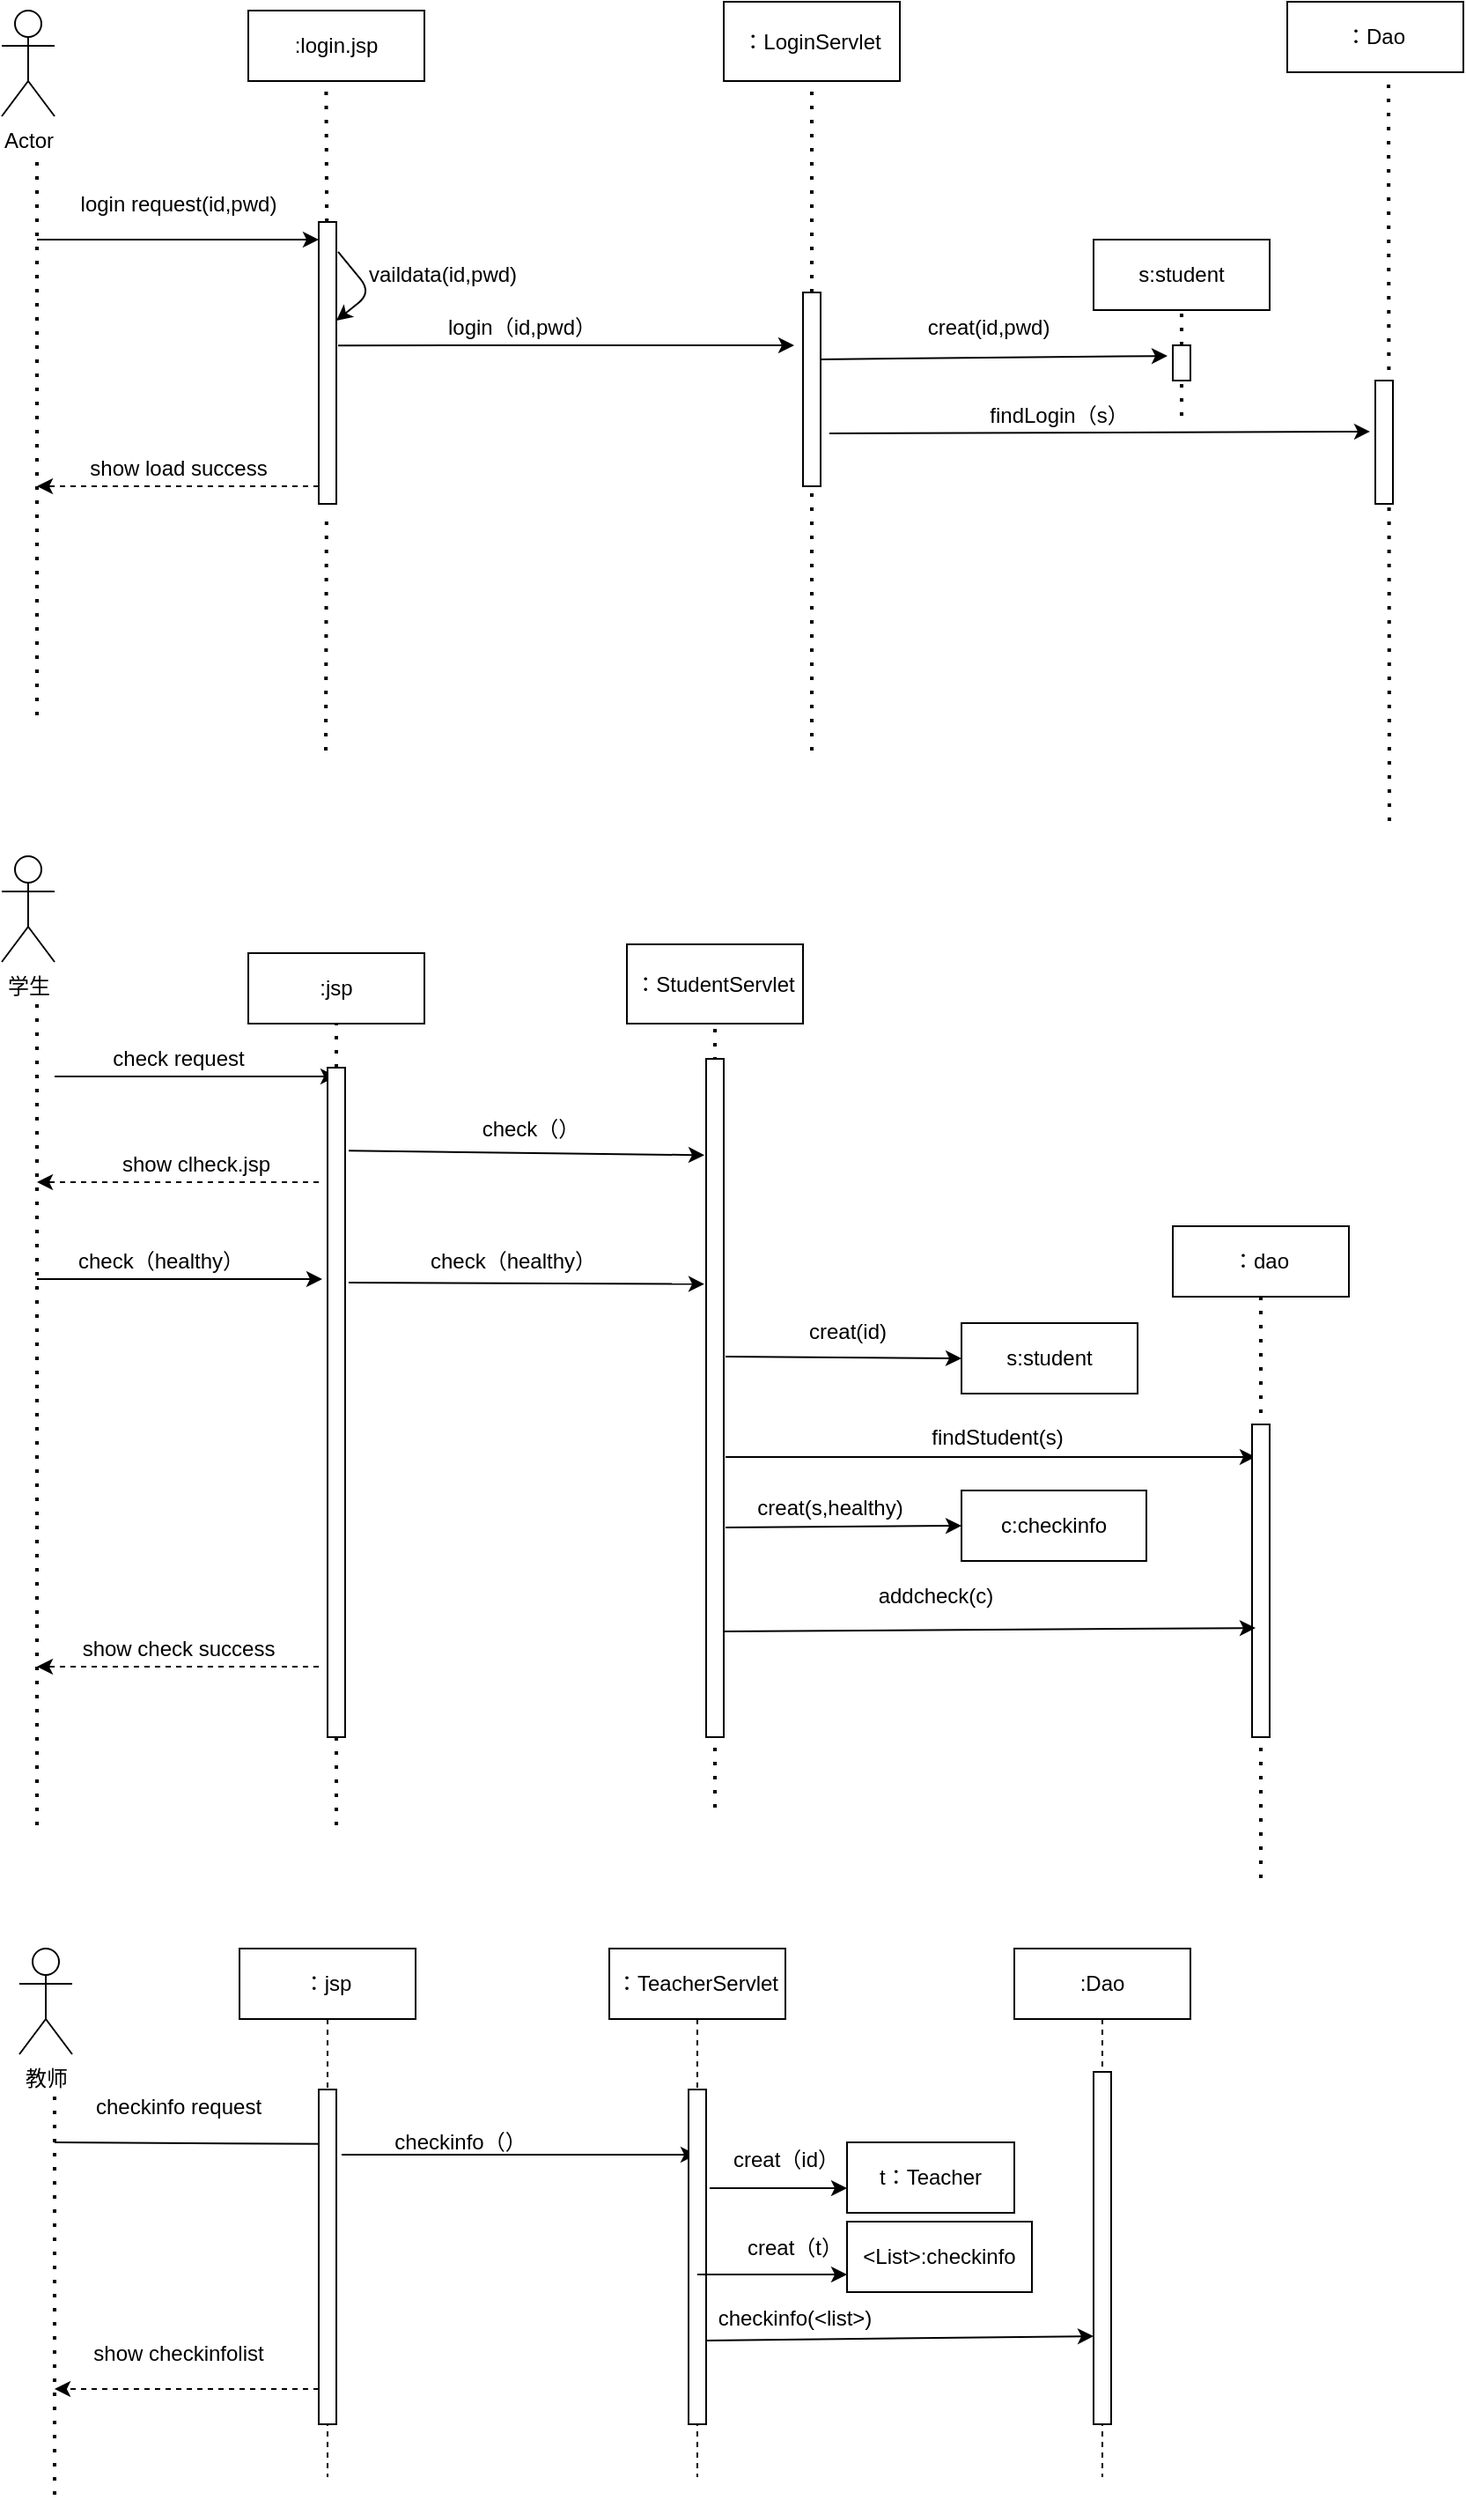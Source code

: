 <mxfile version="14.2.5" type="github">
  <diagram name="Page-1" id="9361dd3d-8414-5efd-6122-117bd74ce7a7">
    <mxGraphModel dx="2062" dy="831" grid="1" gridSize="10" guides="1" tooltips="1" connect="1" arrows="1" fold="1" page="0" pageScale="1.5" pageWidth="826" pageHeight="1169" background="#ffffff" math="0" shadow="0">
      <root>
        <mxCell id="0" />
        <mxCell id="1" parent="0" />
        <mxCell id="mQt6qqOViQYC4M6WfHK7-89" value="Actor" style="shape=umlActor;verticalLabelPosition=bottom;verticalAlign=top;html=1;outlineConnect=0;" parent="1" vertex="1">
          <mxGeometry x="-60" y="110" width="30" height="60" as="geometry" />
        </mxCell>
        <mxCell id="mQt6qqOViQYC4M6WfHK7-90" value=":login.jsp" style="rounded=0;whiteSpace=wrap;html=1;" parent="1" vertex="1">
          <mxGeometry x="80" y="110" width="100" height="40" as="geometry" />
        </mxCell>
        <mxCell id="mQt6qqOViQYC4M6WfHK7-91" value="：LoginServlet" style="rounded=0;whiteSpace=wrap;html=1;" parent="1" vertex="1">
          <mxGeometry x="350" y="105" width="100" height="45" as="geometry" />
        </mxCell>
        <mxCell id="mQt6qqOViQYC4M6WfHK7-93" value="：Dao" style="rounded=0;whiteSpace=wrap;html=1;" parent="1" vertex="1">
          <mxGeometry x="670" y="105" width="100" height="40" as="geometry" />
        </mxCell>
        <mxCell id="mQt6qqOViQYC4M6WfHK7-94" value="" style="endArrow=none;dashed=1;html=1;dashPattern=1 3;strokeWidth=2;" parent="1" edge="1">
          <mxGeometry width="50" height="50" relative="1" as="geometry">
            <mxPoint x="-40" y="510" as="sourcePoint" />
            <mxPoint x="-40" y="190" as="targetPoint" />
          </mxGeometry>
        </mxCell>
        <mxCell id="mQt6qqOViQYC4M6WfHK7-96" value="" style="endArrow=none;dashed=1;html=1;dashPattern=1 3;strokeWidth=2;entryX=0.442;entryY=1.05;entryDx=0;entryDy=0;entryPerimeter=0;" parent="1" source="mQt6qqOViQYC4M6WfHK7-123" target="mQt6qqOViQYC4M6WfHK7-90" edge="1">
          <mxGeometry width="50" height="50" relative="1" as="geometry">
            <mxPoint x="120" y="790" as="sourcePoint" />
            <mxPoint x="520" y="390" as="targetPoint" />
          </mxGeometry>
        </mxCell>
        <mxCell id="mQt6qqOViQYC4M6WfHK7-97" value="" style="endArrow=none;dashed=1;html=1;dashPattern=1 3;strokeWidth=2;entryX=0.5;entryY=1;entryDx=0;entryDy=0;" parent="1" source="mQt6qqOViQYC4M6WfHK7-126" target="mQt6qqOViQYC4M6WfHK7-91" edge="1">
          <mxGeometry width="50" height="50" relative="1" as="geometry">
            <mxPoint x="400" y="790" as="sourcePoint" />
            <mxPoint x="520" y="390" as="targetPoint" />
          </mxGeometry>
        </mxCell>
        <mxCell id="mQt6qqOViQYC4M6WfHK7-99" value="" style="endArrow=none;dashed=1;html=1;dashPattern=1 3;strokeWidth=2;entryX=0.575;entryY=1.083;entryDx=0;entryDy=0;entryPerimeter=0;" parent="1" target="mQt6qqOViQYC4M6WfHK7-93" edge="1">
          <mxGeometry width="50" height="50" relative="1" as="geometry">
            <mxPoint x="728" y="570" as="sourcePoint" />
            <mxPoint x="520" y="390" as="targetPoint" />
          </mxGeometry>
        </mxCell>
        <mxCell id="mQt6qqOViQYC4M6WfHK7-100" value="" style="endArrow=classic;html=1;" parent="1" edge="1">
          <mxGeometry width="50" height="50" relative="1" as="geometry">
            <mxPoint x="-40" y="240" as="sourcePoint" />
            <mxPoint x="120" y="240" as="targetPoint" />
          </mxGeometry>
        </mxCell>
        <mxCell id="mQt6qqOViQYC4M6WfHK7-101" value="login request(id,pwd)" style="text;html=1;align=center;verticalAlign=middle;resizable=0;points=[];autosize=1;" parent="1" vertex="1">
          <mxGeometry x="-25" y="210" width="130" height="20" as="geometry" />
        </mxCell>
        <mxCell id="mQt6qqOViQYC4M6WfHK7-102" value="" style="endArrow=classic;html=1;entryX=1;entryY=0.35;entryDx=0;entryDy=0;entryPerimeter=0;exitX=1.1;exitY=0.106;exitDx=0;exitDy=0;exitPerimeter=0;" parent="1" source="mQt6qqOViQYC4M6WfHK7-123" target="mQt6qqOViQYC4M6WfHK7-123" edge="1">
          <mxGeometry width="50" height="50" relative="1" as="geometry">
            <mxPoint x="125" y="250" as="sourcePoint" />
            <mxPoint x="405" y="250" as="targetPoint" />
            <Array as="points">
              <mxPoint x="150" y="270" />
            </Array>
          </mxGeometry>
        </mxCell>
        <mxCell id="mQt6qqOViQYC4M6WfHK7-106" value="" style="endArrow=classic;html=1;exitX=0.9;exitY=0.345;exitDx=0;exitDy=0;exitPerimeter=0;entryX=0.2;entryY=0.178;entryDx=0;entryDy=0;entryPerimeter=0;" parent="1" source="mQt6qqOViQYC4M6WfHK7-126" edge="1">
          <mxGeometry width="50" height="50" relative="1" as="geometry">
            <mxPoint x="400" y="300" as="sourcePoint" />
            <mxPoint x="602" y="306.02" as="targetPoint" />
          </mxGeometry>
        </mxCell>
        <mxCell id="mQt6qqOViQYC4M6WfHK7-108" value="creat(id,pwd)" style="text;html=1;align=center;verticalAlign=middle;resizable=0;points=[];autosize=1;" parent="1" vertex="1">
          <mxGeometry x="460" y="280" width="80" height="20" as="geometry" />
        </mxCell>
        <mxCell id="mQt6qqOViQYC4M6WfHK7-110" value="" style="endArrow=classic;html=1;dashed=1;" parent="1" edge="1">
          <mxGeometry width="50" height="50" relative="1" as="geometry">
            <mxPoint x="120" y="380" as="sourcePoint" />
            <mxPoint x="-40" y="380" as="targetPoint" />
          </mxGeometry>
        </mxCell>
        <mxCell id="mQt6qqOViQYC4M6WfHK7-112" value="show load success" style="text;html=1;align=center;verticalAlign=middle;resizable=0;points=[];autosize=1;" parent="1" vertex="1">
          <mxGeometry x="-20" y="360" width="120" height="20" as="geometry" />
        </mxCell>
        <mxCell id="mQt6qqOViQYC4M6WfHK7-113" value="" style="endArrow=classic;html=1;" parent="1" edge="1">
          <mxGeometry width="50" height="50" relative="1" as="geometry">
            <mxPoint x="-30" y="715" as="sourcePoint" />
            <mxPoint x="130" y="715" as="targetPoint" />
          </mxGeometry>
        </mxCell>
        <mxCell id="mQt6qqOViQYC4M6WfHK7-114" value="check request" style="text;html=1;align=center;verticalAlign=middle;resizable=0;points=[];autosize=1;" parent="1" vertex="1">
          <mxGeometry x="-5" y="695" width="90" height="20" as="geometry" />
        </mxCell>
        <mxCell id="mQt6qqOViQYC4M6WfHK7-121" value="" style="endArrow=classic;html=1;dashed=1;" parent="1" edge="1">
          <mxGeometry width="50" height="50" relative="1" as="geometry">
            <mxPoint x="120" y="775" as="sourcePoint" />
            <mxPoint x="-40" y="775" as="targetPoint" />
          </mxGeometry>
        </mxCell>
        <mxCell id="mQt6qqOViQYC4M6WfHK7-122" value="show clheck.jsp" style="text;html=1;align=center;verticalAlign=middle;resizable=0;points=[];autosize=1;" parent="1" vertex="1">
          <mxGeometry y="755" width="100" height="20" as="geometry" />
        </mxCell>
        <mxCell id="mQt6qqOViQYC4M6WfHK7-123" value="" style="rounded=0;whiteSpace=wrap;html=1;" parent="1" vertex="1">
          <mxGeometry x="120" y="230" width="10" height="160" as="geometry" />
        </mxCell>
        <mxCell id="mQt6qqOViQYC4M6WfHK7-124" value="" style="endArrow=none;dashed=1;html=1;dashPattern=1 3;strokeWidth=2;entryX=0.442;entryY=1.05;entryDx=0;entryDy=0;entryPerimeter=0;" parent="1" target="mQt6qqOViQYC4M6WfHK7-123" edge="1">
          <mxGeometry width="50" height="50" relative="1" as="geometry">
            <mxPoint x="124" y="530" as="sourcePoint" />
            <mxPoint x="123.04" y="173" as="targetPoint" />
          </mxGeometry>
        </mxCell>
        <mxCell id="mQt6qqOViQYC4M6WfHK7-126" value="" style="rounded=0;whiteSpace=wrap;html=1;" parent="1" vertex="1">
          <mxGeometry x="395" y="270" width="10" height="110" as="geometry" />
        </mxCell>
        <mxCell id="mQt6qqOViQYC4M6WfHK7-127" value="" style="endArrow=none;dashed=1;html=1;dashPattern=1 3;strokeWidth=2;entryX=0.5;entryY=1;entryDx=0;entryDy=0;" parent="1" target="mQt6qqOViQYC4M6WfHK7-126" edge="1">
          <mxGeometry width="50" height="50" relative="1" as="geometry">
            <mxPoint x="400" y="530" as="sourcePoint" />
            <mxPoint x="400" y="155" as="targetPoint" />
          </mxGeometry>
        </mxCell>
        <mxCell id="sYo3G2CRYCBXgcYGtEB9-1" value="vaildata(id,pwd)" style="text;html=1;align=center;verticalAlign=middle;resizable=0;points=[];autosize=1;" parent="1" vertex="1">
          <mxGeometry x="140" y="250" width="100" height="20" as="geometry" />
        </mxCell>
        <mxCell id="6HNqLcnaXFWSWInVASZA-1" value="" style="endArrow=classic;html=1;exitX=1.1;exitY=0.438;exitDx=0;exitDy=0;exitPerimeter=0;" parent="1" source="mQt6qqOViQYC4M6WfHK7-123" edge="1">
          <mxGeometry width="50" height="50" relative="1" as="geometry">
            <mxPoint x="490" y="500" as="sourcePoint" />
            <mxPoint x="390" y="300" as="targetPoint" />
          </mxGeometry>
        </mxCell>
        <mxCell id="6HNqLcnaXFWSWInVASZA-2" value="login（id,pwd）" style="text;html=1;align=center;verticalAlign=middle;resizable=0;points=[];autosize=1;" parent="1" vertex="1">
          <mxGeometry x="185" y="280" width="100" height="20" as="geometry" />
        </mxCell>
        <mxCell id="6HNqLcnaXFWSWInVASZA-3" value="s:student" style="rounded=0;whiteSpace=wrap;html=1;" parent="1" vertex="1">
          <mxGeometry x="560" y="240" width="100" height="40" as="geometry" />
        </mxCell>
        <mxCell id="6HNqLcnaXFWSWInVASZA-10" value="" style="endArrow=none;dashed=1;html=1;dashPattern=1 3;strokeWidth=2;entryX=0.5;entryY=1;entryDx=0;entryDy=0;" parent="1" source="6HNqLcnaXFWSWInVASZA-11" target="6HNqLcnaXFWSWInVASZA-3" edge="1">
          <mxGeometry width="50" height="50" relative="1" as="geometry">
            <mxPoint x="770" y="330" as="sourcePoint" />
            <mxPoint x="780" y="300" as="targetPoint" />
          </mxGeometry>
        </mxCell>
        <mxCell id="6HNqLcnaXFWSWInVASZA-11" value="" style="rounded=0;whiteSpace=wrap;html=1;" parent="1" vertex="1">
          <mxGeometry x="605" y="300" width="10" height="20" as="geometry" />
        </mxCell>
        <mxCell id="6HNqLcnaXFWSWInVASZA-12" value="" style="endArrow=none;dashed=1;html=1;dashPattern=1 3;strokeWidth=2;entryX=0.5;entryY=1;entryDx=0;entryDy=0;" parent="1" target="6HNqLcnaXFWSWInVASZA-11" edge="1">
          <mxGeometry width="50" height="50" relative="1" as="geometry">
            <mxPoint x="610" y="340" as="sourcePoint" />
            <mxPoint x="770" y="290" as="targetPoint" />
          </mxGeometry>
        </mxCell>
        <mxCell id="JgbQFsIiQovVRDPR55BB-2" value="" style="endArrow=classic;html=1;exitX=1.2;exitY=0.124;exitDx=0;exitDy=0;exitPerimeter=0;entryX=-0.1;entryY=0.142;entryDx=0;entryDy=0;entryPerimeter=0;" parent="1" source="mQt6qqOViQYC4M6WfHK7-130" target="Tq5dx7JwfgjTI1OsQHN2-11" edge="1">
          <mxGeometry width="50" height="50" relative="1" as="geometry">
            <mxPoint x="500" y="725" as="sourcePoint" />
            <mxPoint x="345" y="757" as="targetPoint" />
          </mxGeometry>
        </mxCell>
        <mxCell id="JgbQFsIiQovVRDPR55BB-3" value="check（）" style="text;html=1;align=center;verticalAlign=middle;resizable=0;points=[];autosize=1;" parent="1" vertex="1">
          <mxGeometry x="205" y="735" width="70" height="20" as="geometry" />
        </mxCell>
        <mxCell id="JgbQFsIiQovVRDPR55BB-11" value=":jsp" style="rounded=0;whiteSpace=wrap;html=1;" parent="1" vertex="1">
          <mxGeometry x="80" y="645" width="100" height="40" as="geometry" />
        </mxCell>
        <mxCell id="JgbQFsIiQovVRDPR55BB-12" value="：StudentServlet" style="rounded=0;whiteSpace=wrap;html=1;" parent="1" vertex="1">
          <mxGeometry x="295" y="640" width="100" height="45" as="geometry" />
        </mxCell>
        <mxCell id="JgbQFsIiQovVRDPR55BB-13" value="：dao" style="rounded=0;whiteSpace=wrap;html=1;" parent="1" vertex="1">
          <mxGeometry x="605" y="800" width="100" height="40" as="geometry" />
        </mxCell>
        <mxCell id="Tq5dx7JwfgjTI1OsQHN2-4" value="findLogin（s）" style="text;html=1;align=center;verticalAlign=middle;resizable=0;points=[];autosize=1;" vertex="1" parent="1">
          <mxGeometry x="495" y="330" width="90" height="20" as="geometry" />
        </mxCell>
        <mxCell id="Tq5dx7JwfgjTI1OsQHN2-5" value="学生" style="shape=umlActor;verticalLabelPosition=bottom;verticalAlign=top;html=1;outlineConnect=0;" vertex="1" parent="1">
          <mxGeometry x="-60" y="590" width="30" height="60" as="geometry" />
        </mxCell>
        <mxCell id="Tq5dx7JwfgjTI1OsQHN2-6" value="" style="endArrow=none;dashed=1;html=1;dashPattern=1 3;strokeWidth=2;" edge="1" parent="1">
          <mxGeometry width="50" height="50" relative="1" as="geometry">
            <mxPoint x="-40" y="1140" as="sourcePoint" />
            <mxPoint x="-40" y="670" as="targetPoint" />
          </mxGeometry>
        </mxCell>
        <mxCell id="Tq5dx7JwfgjTI1OsQHN2-7" value="" style="endArrow=none;dashed=1;html=1;dashPattern=1 3;strokeWidth=2;entryX=0.5;entryY=1;entryDx=0;entryDy=0;" edge="1" parent="1" source="mQt6qqOViQYC4M6WfHK7-130" target="JgbQFsIiQovVRDPR55BB-11">
          <mxGeometry width="50" height="50" relative="1" as="geometry">
            <mxPoint x="130" y="1140" as="sourcePoint" />
            <mxPoint x="610" y="770" as="targetPoint" />
          </mxGeometry>
        </mxCell>
        <mxCell id="mQt6qqOViQYC4M6WfHK7-130" value="" style="rounded=0;whiteSpace=wrap;html=1;" parent="1" vertex="1">
          <mxGeometry x="125" y="710" width="10" height="380" as="geometry" />
        </mxCell>
        <mxCell id="Tq5dx7JwfgjTI1OsQHN2-8" value="" style="endArrow=none;dashed=1;html=1;dashPattern=1 3;strokeWidth=2;entryX=0.5;entryY=1;entryDx=0;entryDy=0;" edge="1" parent="1" target="mQt6qqOViQYC4M6WfHK7-130">
          <mxGeometry width="50" height="50" relative="1" as="geometry">
            <mxPoint x="130" y="1140" as="sourcePoint" />
            <mxPoint x="130" y="685" as="targetPoint" />
          </mxGeometry>
        </mxCell>
        <mxCell id="Tq5dx7JwfgjTI1OsQHN2-10" value="" style="endArrow=none;dashed=1;html=1;dashPattern=1 3;strokeWidth=2;entryX=0.5;entryY=1;entryDx=0;entryDy=0;" edge="1" parent="1" target="JgbQFsIiQovVRDPR55BB-12">
          <mxGeometry width="50" height="50" relative="1" as="geometry">
            <mxPoint x="345" y="1130" as="sourcePoint" />
            <mxPoint x="610" y="760" as="targetPoint" />
            <Array as="points" />
          </mxGeometry>
        </mxCell>
        <mxCell id="Tq5dx7JwfgjTI1OsQHN2-11" value="" style="rounded=0;whiteSpace=wrap;html=1;" vertex="1" parent="1">
          <mxGeometry x="340" y="705" width="10" height="385" as="geometry" />
        </mxCell>
        <mxCell id="Tq5dx7JwfgjTI1OsQHN2-12" value="" style="endArrow=classic;html=1;" edge="1" parent="1">
          <mxGeometry width="50" height="50" relative="1" as="geometry">
            <mxPoint x="-40" y="830" as="sourcePoint" />
            <mxPoint x="122" y="830" as="targetPoint" />
          </mxGeometry>
        </mxCell>
        <mxCell id="Tq5dx7JwfgjTI1OsQHN2-13" value="check（healthy）" style="text;html=1;align=center;verticalAlign=middle;resizable=0;points=[];autosize=1;" vertex="1" parent="1">
          <mxGeometry x="-25" y="810" width="110" height="20" as="geometry" />
        </mxCell>
        <mxCell id="Tq5dx7JwfgjTI1OsQHN2-16" value="" style="endArrow=classic;html=1;entryX=-0.1;entryY=0.332;entryDx=0;entryDy=0;entryPerimeter=0;exitX=1.2;exitY=0.321;exitDx=0;exitDy=0;exitPerimeter=0;" edge="1" parent="1" source="mQt6qqOViQYC4M6WfHK7-130" target="Tq5dx7JwfgjTI1OsQHN2-11">
          <mxGeometry width="50" height="50" relative="1" as="geometry">
            <mxPoint x="150" y="910" as="sourcePoint" />
            <mxPoint x="640" y="860" as="targetPoint" />
          </mxGeometry>
        </mxCell>
        <mxCell id="Tq5dx7JwfgjTI1OsQHN2-17" value="check（healthy）" style="text;html=1;align=center;verticalAlign=middle;resizable=0;points=[];autosize=1;" vertex="1" parent="1">
          <mxGeometry x="175" y="810" width="110" height="20" as="geometry" />
        </mxCell>
        <mxCell id="Tq5dx7JwfgjTI1OsQHN2-18" value="" style="rounded=0;whiteSpace=wrap;html=1;" vertex="1" parent="1">
          <mxGeometry x="720" y="320" width="10" height="70" as="geometry" />
        </mxCell>
        <mxCell id="Tq5dx7JwfgjTI1OsQHN2-20" value="" style="endArrow=classic;html=1;entryX=-0.3;entryY=0.414;entryDx=0;entryDy=0;entryPerimeter=0;" edge="1" parent="1" target="Tq5dx7JwfgjTI1OsQHN2-18">
          <mxGeometry width="50" height="50" relative="1" as="geometry">
            <mxPoint x="410" y="350" as="sourcePoint" />
            <mxPoint x="580" y="380" as="targetPoint" />
          </mxGeometry>
        </mxCell>
        <mxCell id="Tq5dx7JwfgjTI1OsQHN2-22" value="creat(id)" style="text;html=1;align=center;verticalAlign=middle;resizable=0;points=[];autosize=1;" vertex="1" parent="1">
          <mxGeometry x="390" y="850" width="60" height="20" as="geometry" />
        </mxCell>
        <mxCell id="Tq5dx7JwfgjTI1OsQHN2-23" value="s:student" style="rounded=0;whiteSpace=wrap;html=1;" vertex="1" parent="1">
          <mxGeometry x="485" y="855" width="100" height="40" as="geometry" />
        </mxCell>
        <mxCell id="Tq5dx7JwfgjTI1OsQHN2-26" value="" style="endArrow=classic;html=1;exitX=1.1;exitY=0.439;exitDx=0;exitDy=0;exitPerimeter=0;entryX=0;entryY=0.5;entryDx=0;entryDy=0;" edge="1" parent="1" source="Tq5dx7JwfgjTI1OsQHN2-11" target="Tq5dx7JwfgjTI1OsQHN2-23">
          <mxGeometry width="50" height="50" relative="1" as="geometry">
            <mxPoint x="590" y="610" as="sourcePoint" />
            <mxPoint x="530" y="768" as="targetPoint" />
          </mxGeometry>
        </mxCell>
        <mxCell id="Tq5dx7JwfgjTI1OsQHN2-28" value="" style="endArrow=classic;html=1;entryX=0.2;entryY=0.104;entryDx=0;entryDy=0;entryPerimeter=0;" edge="1" parent="1" target="Tq5dx7JwfgjTI1OsQHN2-30">
          <mxGeometry width="50" height="50" relative="1" as="geometry">
            <mxPoint x="351" y="931" as="sourcePoint" />
            <mxPoint x="630" y="943" as="targetPoint" />
          </mxGeometry>
        </mxCell>
        <mxCell id="Tq5dx7JwfgjTI1OsQHN2-29" value="" style="endArrow=none;dashed=1;html=1;dashPattern=1 3;strokeWidth=2;entryX=0.5;entryY=1;entryDx=0;entryDy=0;" edge="1" parent="1" target="JgbQFsIiQovVRDPR55BB-13">
          <mxGeometry width="50" height="50" relative="1" as="geometry">
            <mxPoint x="655" y="1170" as="sourcePoint" />
            <mxPoint x="640" y="830" as="targetPoint" />
          </mxGeometry>
        </mxCell>
        <mxCell id="Tq5dx7JwfgjTI1OsQHN2-30" value="" style="rounded=0;whiteSpace=wrap;html=1;" vertex="1" parent="1">
          <mxGeometry x="650" y="912.5" width="10" height="177.5" as="geometry" />
        </mxCell>
        <mxCell id="Tq5dx7JwfgjTI1OsQHN2-31" value="findStudent(s)" style="text;html=1;align=center;verticalAlign=middle;resizable=0;points=[];autosize=1;" vertex="1" parent="1">
          <mxGeometry x="460" y="910" width="90" height="20" as="geometry" />
        </mxCell>
        <mxCell id="Tq5dx7JwfgjTI1OsQHN2-33" value="" style="endArrow=classic;html=1;exitX=1.1;exitY=0.691;exitDx=0;exitDy=0;exitPerimeter=0;entryX=0;entryY=0.5;entryDx=0;entryDy=0;" edge="1" parent="1" source="Tq5dx7JwfgjTI1OsQHN2-11">
          <mxGeometry width="50" height="50" relative="1" as="geometry">
            <mxPoint x="590" y="910" as="sourcePoint" />
            <mxPoint x="485" y="970" as="targetPoint" />
          </mxGeometry>
        </mxCell>
        <mxCell id="Tq5dx7JwfgjTI1OsQHN2-34" value="c:checkinfo" style="rounded=0;whiteSpace=wrap;html=1;" vertex="1" parent="1">
          <mxGeometry x="485" y="950" width="105" height="40" as="geometry" />
        </mxCell>
        <mxCell id="Tq5dx7JwfgjTI1OsQHN2-35" value="creat(s,healthy)" style="text;html=1;align=center;verticalAlign=middle;resizable=0;points=[];autosize=1;" vertex="1" parent="1">
          <mxGeometry x="360" y="950" width="100" height="20" as="geometry" />
        </mxCell>
        <mxCell id="Tq5dx7JwfgjTI1OsQHN2-36" value="" style="endArrow=classic;html=1;exitX=1;exitY=0.844;exitDx=0;exitDy=0;exitPerimeter=0;entryX=0.2;entryY=0.651;entryDx=0;entryDy=0;entryPerimeter=0;" edge="1" parent="1" source="Tq5dx7JwfgjTI1OsQHN2-11" target="Tq5dx7JwfgjTI1OsQHN2-30">
          <mxGeometry width="50" height="50" relative="1" as="geometry">
            <mxPoint x="590" y="810" as="sourcePoint" />
            <mxPoint x="640" y="760" as="targetPoint" />
          </mxGeometry>
        </mxCell>
        <mxCell id="Tq5dx7JwfgjTI1OsQHN2-37" value="addcheck(c)" style="text;html=1;align=center;verticalAlign=middle;resizable=0;points=[];autosize=1;" vertex="1" parent="1">
          <mxGeometry x="430" y="1000" width="80" height="20" as="geometry" />
        </mxCell>
        <mxCell id="Tq5dx7JwfgjTI1OsQHN2-41" value="" style="endArrow=classic;html=1;dashed=1;" edge="1" parent="1">
          <mxGeometry width="50" height="50" relative="1" as="geometry">
            <mxPoint x="120" y="1050" as="sourcePoint" />
            <mxPoint x="-40" y="1050" as="targetPoint" />
          </mxGeometry>
        </mxCell>
        <mxCell id="Tq5dx7JwfgjTI1OsQHN2-42" value="show check success" style="text;html=1;align=center;verticalAlign=middle;resizable=0;points=[];autosize=1;" vertex="1" parent="1">
          <mxGeometry x="-20" y="1030" width="120" height="20" as="geometry" />
        </mxCell>
        <mxCell id="Tq5dx7JwfgjTI1OsQHN2-43" value="教师" style="shape=umlActor;verticalLabelPosition=bottom;verticalAlign=top;html=1;outlineConnect=0;" vertex="1" parent="1">
          <mxGeometry x="-50" y="1210" width="30" height="60" as="geometry" />
        </mxCell>
        <mxCell id="Tq5dx7JwfgjTI1OsQHN2-44" value="" style="endArrow=none;dashed=1;html=1;dashPattern=1 3;strokeWidth=2;" edge="1" parent="1">
          <mxGeometry width="50" height="50" relative="1" as="geometry">
            <mxPoint x="-30" y="1520" as="sourcePoint" />
            <mxPoint x="-30" y="1290" as="targetPoint" />
          </mxGeometry>
        </mxCell>
        <mxCell id="Tq5dx7JwfgjTI1OsQHN2-45" value="：jsp" style="shape=umlLifeline;perimeter=lifelinePerimeter;whiteSpace=wrap;html=1;container=1;collapsible=0;recursiveResize=0;outlineConnect=0;" vertex="1" parent="1">
          <mxGeometry x="75" y="1210" width="100" height="300" as="geometry" />
        </mxCell>
        <mxCell id="Tq5dx7JwfgjTI1OsQHN2-46" value="：TeacherServlet" style="shape=umlLifeline;perimeter=lifelinePerimeter;whiteSpace=wrap;html=1;container=1;collapsible=0;recursiveResize=0;outlineConnect=0;" vertex="1" parent="1">
          <mxGeometry x="285" y="1210" width="100" height="300" as="geometry" />
        </mxCell>
        <mxCell id="Tq5dx7JwfgjTI1OsQHN2-47" value=":Dao" style="shape=umlLifeline;perimeter=lifelinePerimeter;whiteSpace=wrap;html=1;container=1;collapsible=0;recursiveResize=0;outlineConnect=0;" vertex="1" parent="1">
          <mxGeometry x="515" y="1210" width="100" height="300" as="geometry" />
        </mxCell>
        <mxCell id="Tq5dx7JwfgjTI1OsQHN2-57" value="" style="rounded=0;whiteSpace=wrap;html=1;" vertex="1" parent="Tq5dx7JwfgjTI1OsQHN2-47">
          <mxGeometry x="45" y="70" width="10" height="200" as="geometry" />
        </mxCell>
        <mxCell id="Tq5dx7JwfgjTI1OsQHN2-48" value="" style="endArrow=classic;html=1;entryX=1;entryY=0.163;entryDx=0;entryDy=0;entryPerimeter=0;" edge="1" parent="1" target="Tq5dx7JwfgjTI1OsQHN2-49">
          <mxGeometry width="50" height="50" relative="1" as="geometry">
            <mxPoint x="-30" y="1320" as="sourcePoint" />
            <mxPoint x="60" y="1390" as="targetPoint" />
          </mxGeometry>
        </mxCell>
        <mxCell id="Tq5dx7JwfgjTI1OsQHN2-49" value="" style="rounded=0;whiteSpace=wrap;html=1;" vertex="1" parent="1">
          <mxGeometry x="120" y="1290" width="10" height="190" as="geometry" />
        </mxCell>
        <mxCell id="Tq5dx7JwfgjTI1OsQHN2-50" value="checkinfo request" style="text;html=1;align=center;verticalAlign=middle;resizable=0;points=[];autosize=1;" vertex="1" parent="1">
          <mxGeometry x="-15" y="1290" width="110" height="20" as="geometry" />
        </mxCell>
        <mxCell id="Tq5dx7JwfgjTI1OsQHN2-51" value="" style="endArrow=classic;html=1;exitX=1.3;exitY=0.195;exitDx=0;exitDy=0;exitPerimeter=0;" edge="1" parent="1" source="Tq5dx7JwfgjTI1OsQHN2-49" target="Tq5dx7JwfgjTI1OsQHN2-46">
          <mxGeometry width="50" height="50" relative="1" as="geometry">
            <mxPoint x="590" y="1330" as="sourcePoint" />
            <mxPoint x="640" y="1280" as="targetPoint" />
          </mxGeometry>
        </mxCell>
        <mxCell id="Tq5dx7JwfgjTI1OsQHN2-52" value="" style="rounded=0;whiteSpace=wrap;html=1;" vertex="1" parent="1">
          <mxGeometry x="330" y="1290" width="10" height="190" as="geometry" />
        </mxCell>
        <mxCell id="Tq5dx7JwfgjTI1OsQHN2-53" value="checkinfo（）" style="text;html=1;align=center;verticalAlign=middle;resizable=0;points=[];autosize=1;" vertex="1" parent="1">
          <mxGeometry x="155" y="1310" width="90" height="20" as="geometry" />
        </mxCell>
        <mxCell id="Tq5dx7JwfgjTI1OsQHN2-54" value="t：Teacher" style="rounded=0;whiteSpace=wrap;html=1;" vertex="1" parent="1">
          <mxGeometry x="420" y="1320" width="95" height="40" as="geometry" />
        </mxCell>
        <mxCell id="Tq5dx7JwfgjTI1OsQHN2-55" value="" style="endArrow=classic;html=1;exitX=1.2;exitY=0.295;exitDx=0;exitDy=0;exitPerimeter=0;" edge="1" parent="1" source="Tq5dx7JwfgjTI1OsQHN2-52">
          <mxGeometry width="50" height="50" relative="1" as="geometry">
            <mxPoint x="590" y="1330" as="sourcePoint" />
            <mxPoint x="420" y="1346" as="targetPoint" />
          </mxGeometry>
        </mxCell>
        <mxCell id="Tq5dx7JwfgjTI1OsQHN2-56" value="creat（id）" style="text;html=1;align=center;verticalAlign=middle;resizable=0;points=[];autosize=1;" vertex="1" parent="1">
          <mxGeometry x="345" y="1320" width="80" height="20" as="geometry" />
        </mxCell>
        <mxCell id="Tq5dx7JwfgjTI1OsQHN2-58" value="&amp;lt;List&amp;gt;:checkinfo" style="rounded=0;whiteSpace=wrap;html=1;" vertex="1" parent="1">
          <mxGeometry x="420" y="1365" width="105" height="40" as="geometry" />
        </mxCell>
        <mxCell id="Tq5dx7JwfgjTI1OsQHN2-59" value="creat（t）" style="text;html=1;align=center;verticalAlign=middle;resizable=0;points=[];autosize=1;" vertex="1" parent="1">
          <mxGeometry x="355" y="1370" width="70" height="20" as="geometry" />
        </mxCell>
        <mxCell id="Tq5dx7JwfgjTI1OsQHN2-60" value="" style="endArrow=classic;html=1;entryX=0;entryY=0.75;entryDx=0;entryDy=0;" edge="1" parent="1" target="Tq5dx7JwfgjTI1OsQHN2-58">
          <mxGeometry width="50" height="50" relative="1" as="geometry">
            <mxPoint x="335" y="1395" as="sourcePoint" />
            <mxPoint x="640" y="1180" as="targetPoint" />
          </mxGeometry>
        </mxCell>
        <mxCell id="Tq5dx7JwfgjTI1OsQHN2-61" value="" style="endArrow=classic;html=1;exitX=1;exitY=0.75;exitDx=0;exitDy=0;entryX=0;entryY=0.75;entryDx=0;entryDy=0;" edge="1" parent="1" source="Tq5dx7JwfgjTI1OsQHN2-52" target="Tq5dx7JwfgjTI1OsQHN2-57">
          <mxGeometry width="50" height="50" relative="1" as="geometry">
            <mxPoint x="590" y="1230" as="sourcePoint" />
            <mxPoint x="640" y="1180" as="targetPoint" />
          </mxGeometry>
        </mxCell>
        <mxCell id="Tq5dx7JwfgjTI1OsQHN2-62" value="checkinfo(&amp;lt;list&amp;gt;)" style="text;html=1;align=center;verticalAlign=middle;resizable=0;points=[];autosize=1;" vertex="1" parent="1">
          <mxGeometry x="340" y="1410" width="100" height="20" as="geometry" />
        </mxCell>
        <mxCell id="Tq5dx7JwfgjTI1OsQHN2-63" value="" style="endArrow=classic;html=1;dashed=1;" edge="1" parent="1">
          <mxGeometry width="50" height="50" relative="1" as="geometry">
            <mxPoint x="120" y="1460" as="sourcePoint" />
            <mxPoint x="-30" y="1460" as="targetPoint" />
          </mxGeometry>
        </mxCell>
        <mxCell id="Tq5dx7JwfgjTI1OsQHN2-64" value="show checkinfolist" style="text;html=1;align=center;verticalAlign=middle;resizable=0;points=[];autosize=1;" vertex="1" parent="1">
          <mxGeometry x="-15" y="1430" width="110" height="20" as="geometry" />
        </mxCell>
      </root>
    </mxGraphModel>
  </diagram>
</mxfile>
